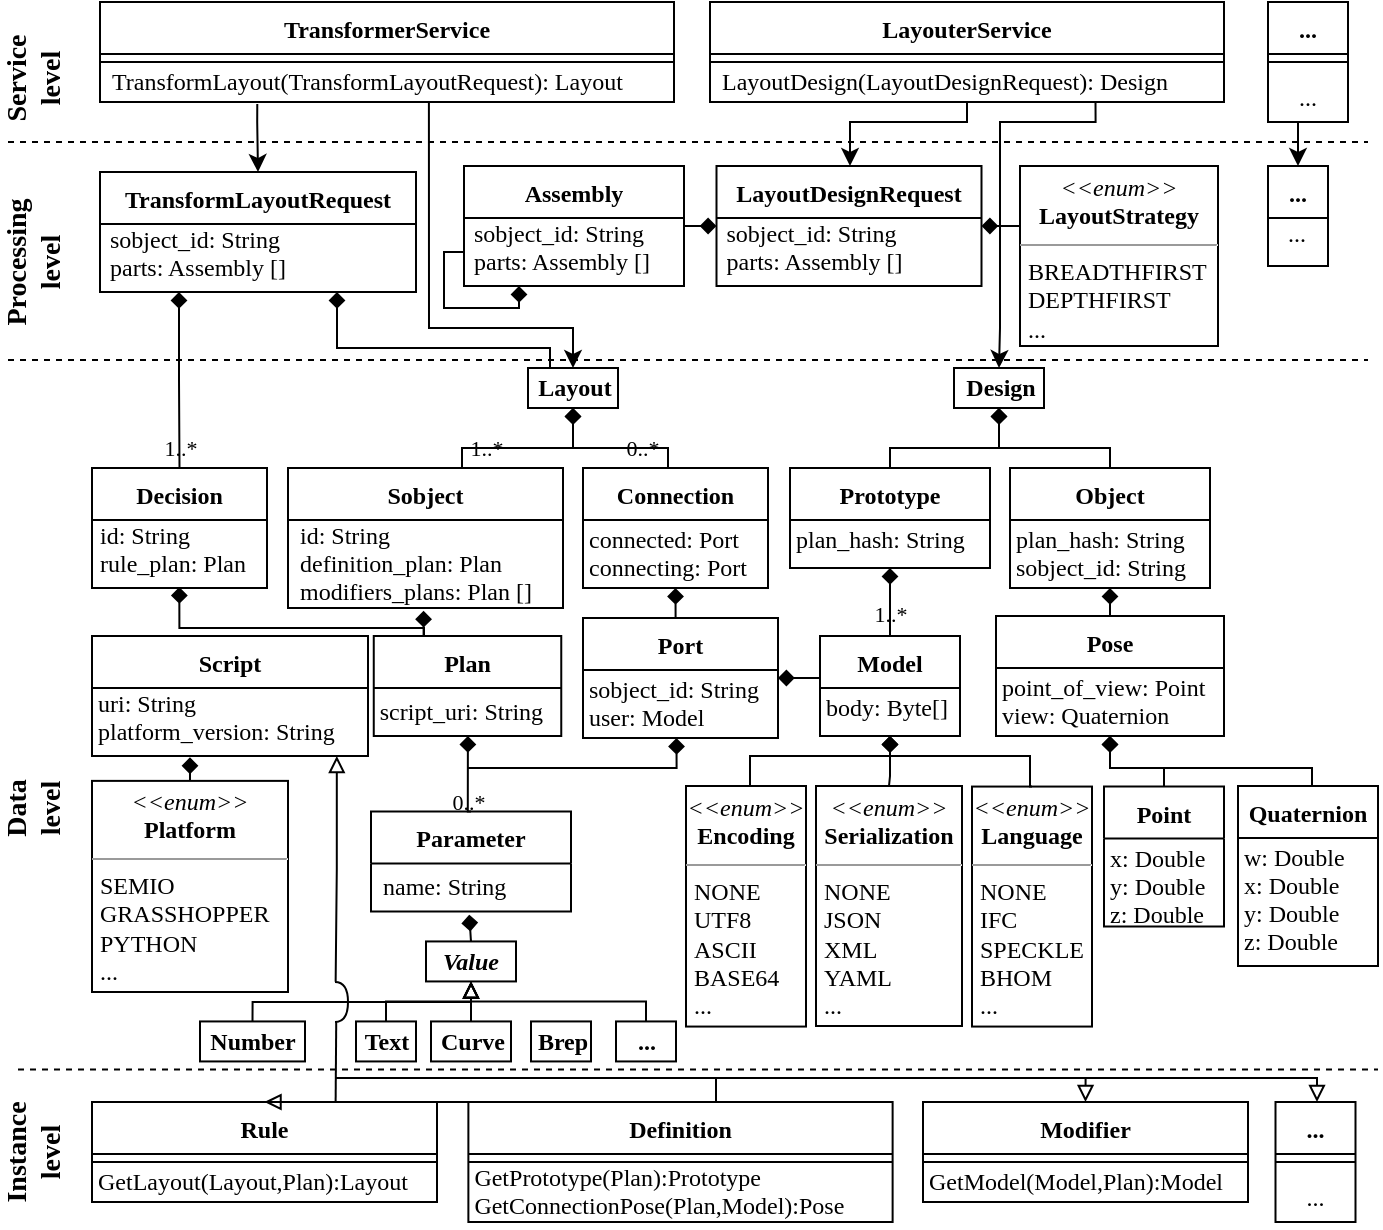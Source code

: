 <mxfile version="15.7.3" type="device"><diagram id="bpRwmGWlpcn__vaJsbh3" name="Page-1"><mxGraphModel dx="920" dy="2042" grid="1" gridSize="10" guides="1" tooltips="1" connect="1" arrows="1" fold="1" page="1" pageScale="1" pageWidth="850" pageHeight="1100" math="0" shadow="0"><root><mxCell id="0"/><mxCell id="1" parent="0"/><mxCell id="4jUgr5Qq2yorTok59dUO-14" style="edgeStyle=orthogonalEdgeStyle;rounded=0;orthogonalLoop=1;jettySize=auto;html=1;exitX=0.5;exitY=0;exitDx=0;exitDy=0;entryX=0.5;entryY=1;entryDx=0;entryDy=0;endArrow=diamond;endFill=1;labelBackgroundColor=none;fillColor=none;fontFamily=Times New Roman;" parent="1" source="4jUgr5Qq2yorTok59dUO-49" target="4jUgr5Qq2yorTok59dUO-48" edge="1"><mxGeometry relative="1" as="geometry"><mxPoint x="485" y="90" as="sourcePoint"/><Array as="points"><mxPoint x="537" y="40"/><mxPoint x="592" y="40"/></Array></mxGeometry></mxCell><mxCell id="4jUgr5Qq2yorTok59dUO-72" value="1..*" style="edgeLabel;html=1;align=center;verticalAlign=middle;resizable=0;points=[];labelBackgroundColor=none;fillColor=none;fontFamily=Times New Roman;" parent="4jUgr5Qq2yorTok59dUO-14" vertex="1" connectable="0"><mxGeometry x="-0.415" y="1" relative="1" as="geometry"><mxPoint x="9" y="1" as="offset"/></mxGeometry></mxCell><mxCell id="4jUgr5Qq2yorTok59dUO-56" style="edgeStyle=orthogonalEdgeStyle;rounded=0;orthogonalLoop=1;jettySize=auto;html=1;exitX=0.5;exitY=0;exitDx=0;exitDy=0;entryX=0.5;entryY=1;entryDx=0;entryDy=0;endArrow=diamond;endFill=1;labelBackgroundColor=none;fillColor=none;fontFamily=Times New Roman;" parent="1" source="4jUgr5Qq2yorTok59dUO-59" target="4jUgr5Qq2yorTok59dUO-48" edge="1"><mxGeometry relative="1" as="geometry"><mxPoint x="650.0" y="50" as="sourcePoint"/><Array as="points"><mxPoint x="640" y="40"/><mxPoint x="593" y="40"/></Array></mxGeometry></mxCell><mxCell id="4jUgr5Qq2yorTok59dUO-73" value="&lt;span style=&quot;color: rgba(0, 0, 0, 0); font-size: 0px;&quot;&gt;%3CmxGraphModel%3E%3Croot%3E%3CmxCell%20id%3D%220%22%2F%3E%3CmxCell%20id%3D%221%22%20parent%3D%220%22%2F%3E%3CmxCell%20id%3D%222%22%20value%3D%221..*%22%20style%3D%22edgeLabel%3Bhtml%3D1%3Balign%3Dcenter%3BverticalAlign%3Dmiddle%3Bresizable%3D0%3Bpoints%3D%5B%5D%3B%22%20vertex%3D%221%22%20connectable%3D%220%22%20parent%3D%221%22%3E%3CmxGeometry%20x%3D%22520.4%22%20y%3D%2239%22%20as%3D%22geometry%22%2F%3E%3C%2FmxCell%3E%3C%2Froot%3E%3C%2FmxGraphModel%30&lt;/span&gt;" style="edgeLabel;html=1;align=center;verticalAlign=middle;resizable=0;points=[];labelBackgroundColor=none;fillColor=none;fontFamily=Times New Roman;" parent="4jUgr5Qq2yorTok59dUO-56" vertex="1" connectable="0"><mxGeometry x="-0.313" y="-2" relative="1" as="geometry"><mxPoint as="offset"/></mxGeometry></mxCell><mxCell id="4jUgr5Qq2yorTok59dUO-74" value="0..*" style="edgeLabel;html=1;align=center;verticalAlign=middle;resizable=0;points=[];labelBackgroundColor=none;fillColor=none;fontFamily=Times New Roman;" parent="4jUgr5Qq2yorTok59dUO-56" vertex="1" connectable="0"><mxGeometry x="-0.272" relative="1" as="geometry"><mxPoint x="2" as="offset"/></mxGeometry></mxCell><mxCell id="4jUgr5Qq2yorTok59dUO-48" value="&lt;b&gt;Layout&lt;/b&gt;" style="html=1;labelBackgroundColor=none;fillColor=none;fontFamily=Times New Roman;" parent="1" vertex="1"><mxGeometry x="570" width="45" height="20" as="geometry"/></mxCell><mxCell id="4jUgr5Qq2yorTok59dUO-49" value="Sobject" style="swimlane;fontStyle=1;childLayout=stackLayout;horizontal=1;startSize=26;fillColor=none;horizontalStack=0;resizeParent=1;resizeParentMax=0;resizeLast=0;collapsible=1;marginBottom=0;spacingLeft=0;labelBackgroundColor=none;fontFamily=Times New Roman;" parent="1" vertex="1"><mxGeometry x="450" y="50" width="137.5" height="70" as="geometry"/></mxCell><mxCell id="4jUgr5Qq2yorTok59dUO-50" value="id: String&#10;definition_plan: Plan&#10;modifiers_plans: Plan []" style="text;strokeColor=none;fillColor=none;align=left;verticalAlign=top;spacingLeft=4;spacingRight=0;overflow=hidden;rotatable=0;points=[[0,0.5],[1,0.5]];portConstraint=eastwest;spacingTop=-6;labelBackgroundColor=none;fontFamily=Times New Roman;" parent="4jUgr5Qq2yorTok59dUO-49" vertex="1"><mxGeometry y="26" width="137.5" height="44" as="geometry"/></mxCell><mxCell id="4jUgr5Qq2yorTok59dUO-63" style="edgeStyle=orthogonalEdgeStyle;rounded=0;orthogonalLoop=1;jettySize=auto;html=1;exitX=0.5;exitY=0;exitDx=0;exitDy=0;entryX=0.5;entryY=1;entryDx=0;entryDy=0;entryPerimeter=0;endArrow=diamond;endFill=1;labelBackgroundColor=none;fillColor=none;fontFamily=Times New Roman;" parent="1" source="4jUgr5Qq2yorTok59dUO-57" target="4jUgr5Qq2yorTok59dUO-60" edge="1"><mxGeometry relative="1" as="geometry"/></mxCell><mxCell id="4jUgr5Qq2yorTok59dUO-221" style="edgeStyle=orthogonalEdgeStyle;rounded=0;orthogonalLoop=1;jettySize=auto;html=1;exitX=1;exitY=0.5;exitDx=0;exitDy=0;entryX=0;entryY=0.5;entryDx=0;entryDy=0;labelBackgroundColor=none;fontSize=14;startArrow=diamond;startFill=1;endArrow=none;endFill=0;fillColor=none;fontFamily=Times New Roman;" parent="1" source="4jUgr5Qq2yorTok59dUO-57" target="4jUgr5Qq2yorTok59dUO-126" edge="1"><mxGeometry relative="1" as="geometry"/></mxCell><mxCell id="4jUgr5Qq2yorTok59dUO-57" value="Port" style="swimlane;fontStyle=1;childLayout=stackLayout;horizontal=1;startSize=26;fillColor=none;horizontalStack=0;resizeParent=1;resizeParentMax=0;resizeLast=0;collapsible=1;marginBottom=0;swimlaneLine=1;labelBackgroundColor=none;fontFamily=Times New Roman;" parent="1" vertex="1"><mxGeometry x="597.5" y="125" width="97.5" height="60" as="geometry"/></mxCell><mxCell id="4jUgr5Qq2yorTok59dUO-58" value="sobject_id: String&#10;user: Model" style="text;strokeColor=none;fillColor=none;align=left;verticalAlign=top;spacingLeft=1;spacingRight=1;overflow=hidden;rotatable=0;points=[[0,0.5],[1,0.5]];portConstraint=eastwest;spacingTop=-4;labelBackgroundColor=none;fontFamily=Times New Roman;" parent="4jUgr5Qq2yorTok59dUO-57" vertex="1"><mxGeometry y="26" width="97.5" height="34" as="geometry"/></mxCell><mxCell id="4jUgr5Qq2yorTok59dUO-59" value="Connection" style="swimlane;fontStyle=1;childLayout=stackLayout;horizontal=1;startSize=26;fillColor=none;horizontalStack=0;resizeParent=1;resizeParentMax=0;resizeLast=0;collapsible=1;marginBottom=0;spacingLeft=0;labelBackgroundColor=none;fontFamily=Times New Roman;" parent="1" vertex="1"><mxGeometry x="597.5" y="50" width="92.5" height="60" as="geometry"/></mxCell><mxCell id="4jUgr5Qq2yorTok59dUO-60" value="connected: Port&#10;connecting: Port" style="text;strokeColor=none;fillColor=none;align=left;verticalAlign=top;spacingLeft=1;spacingRight=1;overflow=hidden;rotatable=0;points=[[0,0.5],[1,0.5]];portConstraint=eastwest;spacingTop=-4;labelBackgroundColor=none;fontFamily=Times New Roman;" parent="4jUgr5Qq2yorTok59dUO-59" vertex="1"><mxGeometry y="26" width="92.5" height="34" as="geometry"/></mxCell><mxCell id="4jUgr5Qq2yorTok59dUO-66" style="edgeStyle=orthogonalEdgeStyle;rounded=0;orthogonalLoop=1;jettySize=auto;html=1;exitX=0.5;exitY=0;exitDx=0;exitDy=0;entryX=0.493;entryY=1.031;entryDx=0;entryDy=0;entryPerimeter=0;endArrow=diamond;endFill=1;labelBackgroundColor=none;fillColor=none;fontFamily=Times New Roman;" parent="1" source="4jUgr5Qq2yorTok59dUO-64" target="4jUgr5Qq2yorTok59dUO-50" edge="1"><mxGeometry relative="1" as="geometry"/></mxCell><mxCell id="4jUgr5Qq2yorTok59dUO-64" value="Plan" style="swimlane;fontStyle=1;childLayout=stackLayout;horizontal=1;startSize=26;fillColor=none;horizontalStack=0;resizeParent=1;resizeParentMax=0;resizeLast=0;collapsible=1;marginBottom=0;labelBackgroundColor=none;fontFamily=Times New Roman;" parent="1" vertex="1"><mxGeometry x="492.88" y="134" width="93.75" height="50" as="geometry"/></mxCell><mxCell id="4jUgr5Qq2yorTok59dUO-65" value="script_uri: String&#10;" style="text;strokeColor=none;fillColor=none;align=left;verticalAlign=top;spacingLeft=1;spacingRight=2;overflow=hidden;rotatable=0;points=[[0,0.5],[1,0.5]];portConstraint=eastwest;spacingTop=-2;labelBackgroundColor=none;fontFamily=Times New Roman;" parent="4jUgr5Qq2yorTok59dUO-64" vertex="1"><mxGeometry y="26" width="93.75" height="24" as="geometry"/></mxCell><mxCell id="4jUgr5Qq2yorTok59dUO-77" style="edgeStyle=orthogonalEdgeStyle;rounded=0;orthogonalLoop=1;jettySize=auto;html=1;exitX=0.5;exitY=0;exitDx=0;exitDy=0;entryX=0.502;entryY=1;entryDx=0;entryDy=0;entryPerimeter=0;endArrow=diamond;endFill=1;labelBackgroundColor=none;fillColor=none;fontFamily=Times New Roman;" parent="1" source="4jUgr5Qq2yorTok59dUO-67" target="4jUgr5Qq2yorTok59dUO-65" edge="1"><mxGeometry relative="1" as="geometry"/></mxCell><mxCell id="4jUgr5Qq2yorTok59dUO-78" value="0..*" style="edgeLabel;html=1;align=center;verticalAlign=middle;resizable=0;points=[];labelBackgroundColor=none;fillColor=none;fontFamily=Times New Roman;" parent="4jUgr5Qq2yorTok59dUO-77" vertex="1" connectable="0"><mxGeometry x="-0.207" y="-1" relative="1" as="geometry"><mxPoint x="-1" y="9" as="offset"/></mxGeometry></mxCell><mxCell id="4jUgr5Qq2yorTok59dUO-95" style="edgeStyle=orthogonalEdgeStyle;rounded=0;orthogonalLoop=1;jettySize=auto;html=1;entryX=0.5;entryY=1;entryDx=0;entryDy=0;endArrow=diamond;endFill=1;labelBackgroundColor=none;fillColor=none;fontFamily=Times New Roman;" parent="1" edge="1"><mxGeometry relative="1" as="geometry"><mxPoint x="540" y="200" as="sourcePoint"/><mxPoint x="644.25" y="185" as="targetPoint"/><Array as="points"><mxPoint x="644" y="200"/></Array></mxGeometry></mxCell><mxCell id="4jUgr5Qq2yorTok59dUO-67" value="Parameter" style="swimlane;fontStyle=1;childLayout=stackLayout;horizontal=1;startSize=26;fillColor=none;horizontalStack=0;resizeParent=1;resizeParentMax=0;resizeLast=0;collapsible=1;marginBottom=0;labelBackgroundColor=none;fontFamily=Times New Roman;" parent="1" vertex="1"><mxGeometry x="491.5" y="221.72" width="100" height="50" as="geometry"/></mxCell><mxCell id="4jUgr5Qq2yorTok59dUO-68" value="name: String&#10;" style="text;strokeColor=none;fillColor=none;align=left;verticalAlign=top;spacingLeft=4;spacingRight=4;overflow=hidden;rotatable=0;points=[[0,0.5],[1,0.5]];portConstraint=eastwest;spacingTop=-2;labelBackgroundColor=none;fontFamily=Times New Roman;" parent="4jUgr5Qq2yorTok59dUO-67" vertex="1"><mxGeometry y="26" width="100" height="24" as="geometry"/></mxCell><mxCell id="4jUgr5Qq2yorTok59dUO-75" style="edgeStyle=orthogonalEdgeStyle;rounded=0;orthogonalLoop=1;jettySize=auto;html=1;exitX=0.5;exitY=0;exitDx=0;exitDy=0;entryX=0.491;entryY=1.067;entryDx=0;entryDy=0;entryPerimeter=0;endArrow=diamond;endFill=1;labelBackgroundColor=none;fillColor=none;fontFamily=Times New Roman;" parent="1" source="4jUgr5Qq2yorTok59dUO-71" target="4jUgr5Qq2yorTok59dUO-68" edge="1"><mxGeometry relative="1" as="geometry"/></mxCell><mxCell id="4jUgr5Qq2yorTok59dUO-71" value="&lt;b&gt;&lt;i&gt;Value&lt;/i&gt;&lt;/b&gt;" style="html=1;spacingLeft=-1;labelBackgroundColor=none;fillColor=none;fontFamily=Times New Roman;" parent="1" vertex="1"><mxGeometry x="519" y="286.72" width="45" height="20" as="geometry"/></mxCell><mxCell id="4jUgr5Qq2yorTok59dUO-88" style="edgeStyle=orthogonalEdgeStyle;rounded=0;orthogonalLoop=1;jettySize=auto;html=1;exitX=0.5;exitY=0;exitDx=0;exitDy=0;entryX=0.5;entryY=1;entryDx=0;entryDy=0;endArrow=block;endFill=0;labelBackgroundColor=none;fillColor=none;fontFamily=Times New Roman;" parent="1" source="4jUgr5Qq2yorTok59dUO-80" target="4jUgr5Qq2yorTok59dUO-71" edge="1"><mxGeometry relative="1" as="geometry"><Array as="points"><mxPoint x="499" y="316.72"/><mxPoint x="542" y="316.72"/></Array></mxGeometry></mxCell><mxCell id="4jUgr5Qq2yorTok59dUO-80" value="&lt;b&gt;Text&lt;/b&gt;" style="html=1;labelBackgroundColor=none;fillColor=none;fontFamily=Times New Roman;" parent="1" vertex="1"><mxGeometry x="484" y="326.72" width="30" height="20" as="geometry"/></mxCell><mxCell id="4jUgr5Qq2yorTok59dUO-86" style="edgeStyle=orthogonalEdgeStyle;rounded=0;orthogonalLoop=1;jettySize=auto;html=1;exitX=0.5;exitY=0;exitDx=0;exitDy=0;entryX=0.5;entryY=1;entryDx=0;entryDy=0;endArrow=block;endFill=0;labelBackgroundColor=none;fillColor=none;fontFamily=Times New Roman;" parent="1" source="4jUgr5Qq2yorTok59dUO-83" target="4jUgr5Qq2yorTok59dUO-71" edge="1"><mxGeometry relative="1" as="geometry"><mxPoint x="525.5" y="306.72" as="targetPoint"/><Array as="points"><mxPoint x="432" y="317"/><mxPoint x="542" y="317"/></Array></mxGeometry></mxCell><mxCell id="4jUgr5Qq2yorTok59dUO-83" value="&lt;b&gt;Number&lt;/b&gt;" style="html=1;labelBackgroundColor=none;fillColor=none;fontFamily=Times New Roman;" parent="1" vertex="1"><mxGeometry x="406" y="326.72" width="52.5" height="20" as="geometry"/></mxCell><mxCell id="4jUgr5Qq2yorTok59dUO-89" style="edgeStyle=orthogonalEdgeStyle;rounded=0;orthogonalLoop=1;jettySize=auto;html=1;exitX=0.5;exitY=0;exitDx=0;exitDy=0;entryX=0.5;entryY=1;entryDx=0;entryDy=0;endArrow=block;endFill=0;labelBackgroundColor=none;fillColor=none;fontFamily=Times New Roman;" parent="1" source="4jUgr5Qq2yorTok59dUO-84" target="4jUgr5Qq2yorTok59dUO-71" edge="1"><mxGeometry relative="1" as="geometry"><Array as="points"><mxPoint x="542" y="316.72"/><mxPoint x="542" y="316.72"/></Array></mxGeometry></mxCell><mxCell id="4jUgr5Qq2yorTok59dUO-84" value="&lt;b&gt;Curve&lt;/b&gt;" style="html=1;labelBackgroundColor=none;fillColor=none;fontFamily=Times New Roman;" parent="1" vertex="1"><mxGeometry x="521.5" y="326.72" width="40" height="20" as="geometry"/></mxCell><mxCell id="4jUgr5Qq2yorTok59dUO-91" style="edgeStyle=orthogonalEdgeStyle;rounded=0;orthogonalLoop=1;jettySize=auto;html=1;exitX=0.5;exitY=0;exitDx=0;exitDy=0;entryX=0.5;entryY=1;entryDx=0;entryDy=0;endArrow=block;endFill=0;labelBackgroundColor=none;fillColor=none;fontFamily=Times New Roman;" parent="1" source="4jUgr5Qq2yorTok59dUO-92" target="4jUgr5Qq2yorTok59dUO-71" edge="1"><mxGeometry relative="1" as="geometry"><Array as="points"><mxPoint x="629" y="316.72"/><mxPoint x="542" y="316.72"/></Array></mxGeometry></mxCell><mxCell id="4jUgr5Qq2yorTok59dUO-90" value="&lt;b&gt;Brep&lt;/b&gt;" style="html=1;labelBackgroundColor=none;fillColor=none;fontFamily=Times New Roman;" parent="1" vertex="1"><mxGeometry x="571.5" y="326.72" width="30" height="20" as="geometry"/></mxCell><mxCell id="4jUgr5Qq2yorTok59dUO-92" value="&lt;b&gt;...&lt;/b&gt;" style="html=1;labelBackgroundColor=none;fillColor=none;fontFamily=Times New Roman;" parent="1" vertex="1"><mxGeometry x="614" y="326.72" width="30" height="20" as="geometry"/></mxCell><mxCell id="4jUgr5Qq2yorTok59dUO-141" style="edgeStyle=orthogonalEdgeStyle;rounded=0;orthogonalLoop=1;jettySize=auto;html=1;exitX=0.5;exitY=1;exitDx=0;exitDy=0;entryX=0.5;entryY=0;entryDx=0;entryDy=0;startArrow=diamond;startFill=1;endArrow=none;endFill=0;labelBackgroundColor=none;fillColor=none;fontFamily=Times New Roman;" parent="1" source="4jUgr5Qq2yorTok59dUO-93" target="4jUgr5Qq2yorTok59dUO-136" edge="1"><mxGeometry relative="1" as="geometry"><Array as="points"><mxPoint x="806" y="40"/><mxPoint x="751" y="40"/></Array></mxGeometry></mxCell><mxCell id="4jUgr5Qq2yorTok59dUO-142" style="edgeStyle=orthogonalEdgeStyle;rounded=0;orthogonalLoop=1;jettySize=auto;html=1;exitX=0.5;exitY=1;exitDx=0;exitDy=0;entryX=0.5;entryY=0;entryDx=0;entryDy=0;startArrow=diamond;startFill=1;endArrow=none;endFill=0;labelBackgroundColor=none;fillColor=none;fontFamily=Times New Roman;" parent="1" source="4jUgr5Qq2yorTok59dUO-93" target="4jUgr5Qq2yorTok59dUO-139" edge="1"><mxGeometry relative="1" as="geometry"><Array as="points"><mxPoint x="806" y="40"/><mxPoint x="861" y="40"/></Array></mxGeometry></mxCell><mxCell id="4jUgr5Qq2yorTok59dUO-93" value="&lt;b&gt;Design&lt;/b&gt;" style="html=1;labelBackgroundColor=none;fillColor=none;fontFamily=Times New Roman;" parent="1" vertex="1"><mxGeometry x="783" width="45" height="20" as="geometry"/></mxCell><mxCell id="4jUgr5Qq2yorTok59dUO-114" value="&lt;p style=&quot;margin: 0px ; margin-top: 4px ; text-align: center&quot;&gt;&lt;i&gt;&amp;lt;&amp;lt;enum&amp;gt;&amp;gt;&lt;/i&gt;&lt;br&gt;&lt;b&gt;Serialization&lt;/b&gt;&lt;/p&gt;&lt;hr size=&quot;1&quot;&gt;&lt;p style=&quot;margin: 0px ; margin-left: 4px&quot;&gt;NONE&lt;/p&gt;&lt;p style=&quot;margin: 0px ; margin-left: 4px&quot;&gt;JSON&lt;/p&gt;&lt;p style=&quot;margin: 0px ; margin-left: 4px&quot;&gt;XML&lt;/p&gt;&lt;p style=&quot;margin: 0px ; margin-left: 4px&quot;&gt;YAML&lt;/p&gt;&lt;p style=&quot;margin: 0px ; margin-left: 4px&quot;&gt;...&lt;/p&gt;" style="verticalAlign=top;align=left;overflow=fill;fontSize=12;fontFamily=Times New Roman;html=1;labelBackgroundColor=none;fillColor=none;" parent="1" vertex="1"><mxGeometry x="714" y="209" width="73" height="120" as="geometry"/></mxCell><mxCell id="4jUgr5Qq2yorTok59dUO-120" value="&lt;p style=&quot;margin: 0px ; margin-top: 4px ; text-align: center&quot;&gt;&lt;i&gt;&amp;lt;&amp;lt;enum&amp;gt;&amp;gt;&lt;/i&gt;&lt;br&gt;&lt;b&gt;Encoding&lt;/b&gt;&lt;/p&gt;&lt;hr size=&quot;1&quot;&gt;&lt;p style=&quot;margin: 0px ; margin-left: 4px&quot;&gt;NONE&lt;/p&gt;&lt;p style=&quot;margin: 0px ; margin-left: 4px&quot;&gt;UTF8&lt;/p&gt;&lt;p style=&quot;margin: 0px ; margin-left: 4px&quot;&gt;ASCII&lt;/p&gt;&lt;p style=&quot;margin: 0px ; margin-left: 4px&quot;&gt;BASE64&lt;/p&gt;&lt;p style=&quot;margin: 0px ; margin-left: 4px&quot;&gt;...&lt;/p&gt;" style="verticalAlign=top;align=left;overflow=fill;fontSize=12;fontFamily=Times New Roman;html=1;labelBackgroundColor=none;fillColor=none;" parent="1" vertex="1"><mxGeometry x="649" y="209" width="60" height="120.28" as="geometry"/></mxCell><mxCell id="4jUgr5Qq2yorTok59dUO-121" value="&lt;p style=&quot;margin: 0px ; margin-top: 4px ; text-align: center&quot;&gt;&lt;i&gt;&amp;lt;&amp;lt;enum&amp;gt;&amp;gt;&lt;/i&gt;&lt;br&gt;&lt;b&gt;Language&lt;/b&gt;&lt;/p&gt;&lt;hr size=&quot;1&quot;&gt;&lt;p style=&quot;margin: 0px ; margin-left: 4px&quot;&gt;&lt;span&gt;NONE&lt;/span&gt;&lt;/p&gt;&lt;p style=&quot;margin: 0px ; margin-left: 4px&quot;&gt;&lt;span&gt;IFC&lt;/span&gt;&lt;/p&gt;&lt;p style=&quot;margin: 0px ; margin-left: 4px&quot;&gt;SPECKLE&lt;/p&gt;&lt;p style=&quot;margin: 0px ; margin-left: 4px&quot;&gt;BHOM&lt;/p&gt;&lt;p style=&quot;margin: 0px ; margin-left: 4px&quot;&gt;...&lt;/p&gt;" style="verticalAlign=top;align=left;overflow=fill;fontSize=12;fontFamily=Times New Roman;html=1;labelBackgroundColor=none;fillColor=none;" parent="1" vertex="1"><mxGeometry x="792" y="209.28" width="60" height="120" as="geometry"/></mxCell><mxCell id="4jUgr5Qq2yorTok59dUO-130" style="edgeStyle=orthogonalEdgeStyle;rounded=0;orthogonalLoop=1;jettySize=auto;html=1;entryX=0.5;entryY=0;entryDx=0;entryDy=0;endArrow=none;endFill=0;startArrow=diamond;startFill=1;labelBackgroundColor=none;fillColor=none;fontFamily=Times New Roman;" parent="1" source="4jUgr5Qq2yorTok59dUO-126" target="4jUgr5Qq2yorTok59dUO-114" edge="1"><mxGeometry relative="1" as="geometry"/></mxCell><mxCell id="4jUgr5Qq2yorTok59dUO-134" style="edgeStyle=orthogonalEdgeStyle;rounded=0;orthogonalLoop=1;jettySize=auto;html=1;exitX=0.5;exitY=1;exitDx=0;exitDy=0;entryX=0.5;entryY=0;entryDx=0;entryDy=0;startArrow=diamond;startFill=1;endArrow=none;endFill=0;labelBackgroundColor=none;fillColor=none;fontFamily=Times New Roman;" parent="1" source="4jUgr5Qq2yorTok59dUO-126" target="4jUgr5Qq2yorTok59dUO-121" edge="1"><mxGeometry relative="1" as="geometry"><Array as="points"><mxPoint x="751" y="194"/><mxPoint x="821" y="194"/></Array></mxGeometry></mxCell><mxCell id="4jUgr5Qq2yorTok59dUO-135" style="edgeStyle=orthogonalEdgeStyle;rounded=0;orthogonalLoop=1;jettySize=auto;html=1;exitX=0.5;exitY=1;exitDx=0;exitDy=0;entryX=0.5;entryY=0;entryDx=0;entryDy=0;startArrow=diamond;startFill=1;endArrow=none;endFill=0;labelBackgroundColor=none;fillColor=none;fontFamily=Times New Roman;" parent="1" source="4jUgr5Qq2yorTok59dUO-126" target="4jUgr5Qq2yorTok59dUO-120" edge="1"><mxGeometry relative="1" as="geometry"><Array as="points"><mxPoint x="751" y="194"/><mxPoint x="681" y="194"/></Array></mxGeometry></mxCell><mxCell id="4jUgr5Qq2yorTok59dUO-126" value="Model" style="swimlane;fontStyle=1;childLayout=stackLayout;horizontal=1;startSize=26;fillColor=none;horizontalStack=0;resizeParent=1;resizeParentMax=0;resizeLast=0;collapsible=1;marginBottom=0;swimlaneLine=1;labelBackgroundColor=none;fontFamily=Times New Roman;" parent="1" vertex="1"><mxGeometry x="716" y="134" width="70" height="50" as="geometry"/></mxCell><mxCell id="4jUgr5Qq2yorTok59dUO-127" value="body: Byte[]" style="text;strokeColor=none;fillColor=none;align=left;verticalAlign=top;spacingLeft=1;spacingRight=1;overflow=hidden;rotatable=0;points=[[0,0.5],[1,0.5]];portConstraint=eastwest;spacingTop=-4;labelBackgroundColor=none;fontFamily=Times New Roman;" parent="4jUgr5Qq2yorTok59dUO-126" vertex="1"><mxGeometry y="26" width="70" height="24" as="geometry"/></mxCell><mxCell id="4jUgr5Qq2yorTok59dUO-143" style="edgeStyle=orthogonalEdgeStyle;rounded=0;orthogonalLoop=1;jettySize=auto;html=1;exitX=0.5;exitY=1;exitDx=0;exitDy=0;entryX=0.5;entryY=0;entryDx=0;entryDy=0;startArrow=diamond;startFill=1;endArrow=none;endFill=0;labelBackgroundColor=none;fillColor=none;fontFamily=Times New Roman;" parent="1" source="4jUgr5Qq2yorTok59dUO-136" target="4jUgr5Qq2yorTok59dUO-126" edge="1"><mxGeometry relative="1" as="geometry"><Array as="points"><mxPoint x="751" y="120"/><mxPoint x="751" y="120"/></Array></mxGeometry></mxCell><mxCell id="4jUgr5Qq2yorTok59dUO-144" value="1..*" style="edgeLabel;html=1;align=center;verticalAlign=middle;resizable=0;points=[];labelBackgroundColor=none;fillColor=none;fontFamily=Times New Roman;" parent="4jUgr5Qq2yorTok59dUO-143" vertex="1" connectable="0"><mxGeometry x="0.322" relative="1" as="geometry"><mxPoint as="offset"/></mxGeometry></mxCell><mxCell id="4jUgr5Qq2yorTok59dUO-136" value="Prototype" style="swimlane;fontStyle=1;childLayout=stackLayout;horizontal=1;startSize=26;fillColor=none;horizontalStack=0;resizeParent=1;resizeParentMax=0;resizeLast=0;collapsible=1;marginBottom=0;spacingLeft=0;labelBackgroundColor=none;fontFamily=Times New Roman;" parent="1" vertex="1"><mxGeometry x="701" y="50" width="100" height="50" as="geometry"/></mxCell><mxCell id="4jUgr5Qq2yorTok59dUO-137" value="plan_hash: String&#10;" style="text;strokeColor=none;fillColor=none;align=left;verticalAlign=top;spacingLeft=1;spacingRight=1;overflow=hidden;rotatable=0;points=[[0,0.5],[1,0.5]];portConstraint=eastwest;spacingTop=-4;labelBackgroundColor=none;fontFamily=Times New Roman;" parent="4jUgr5Qq2yorTok59dUO-136" vertex="1"><mxGeometry y="26" width="100" height="24" as="geometry"/></mxCell><mxCell id="4jUgr5Qq2yorTok59dUO-160" style="edgeStyle=orthogonalEdgeStyle;rounded=0;orthogonalLoop=1;jettySize=auto;html=1;exitX=0.5;exitY=1;exitDx=0;exitDy=0;entryX=0.5;entryY=0;entryDx=0;entryDy=0;startArrow=diamond;startFill=1;endArrow=none;endFill=0;labelBackgroundColor=none;fillColor=none;fontFamily=Times New Roman;" parent="1" source="4jUgr5Qq2yorTok59dUO-139" target="4jUgr5Qq2yorTok59dUO-158" edge="1"><mxGeometry relative="1" as="geometry"/></mxCell><mxCell id="4jUgr5Qq2yorTok59dUO-139" value="Object" style="swimlane;fontStyle=1;childLayout=stackLayout;horizontal=1;startSize=26;fillColor=none;horizontalStack=0;resizeParent=1;resizeParentMax=0;resizeLast=0;collapsible=1;marginBottom=0;spacingLeft=0;labelBackgroundColor=none;fontFamily=Times New Roman;" parent="1" vertex="1"><mxGeometry x="811" y="50" width="100" height="60" as="geometry"/></mxCell><mxCell id="4jUgr5Qq2yorTok59dUO-140" value="plan_hash: String&#10;sobject_id: String&#10;" style="text;strokeColor=none;fillColor=none;align=left;verticalAlign=top;spacingLeft=1;spacingRight=1;overflow=hidden;rotatable=0;points=[[0,0.5],[1,0.5]];portConstraint=eastwest;spacingTop=-4;labelBackgroundColor=none;fontFamily=Times New Roman;" parent="4jUgr5Qq2yorTok59dUO-139" vertex="1"><mxGeometry y="26" width="100" height="34" as="geometry"/></mxCell><mxCell id="4jUgr5Qq2yorTok59dUO-152" value="Point" style="swimlane;fontStyle=1;childLayout=stackLayout;horizontal=1;startSize=26;fillColor=none;horizontalStack=0;resizeParent=1;resizeParentMax=0;resizeLast=0;collapsible=1;marginBottom=0;spacingLeft=0;labelBackgroundColor=none;fontFamily=Times New Roman;" parent="1" vertex="1"><mxGeometry x="858" y="209.28" width="60" height="70" as="geometry"/></mxCell><mxCell id="4jUgr5Qq2yorTok59dUO-153" value="x: Double&#10;y: Double&#10;z: Double" style="text;strokeColor=none;fillColor=none;align=left;verticalAlign=top;spacingLeft=1;spacingRight=1;overflow=hidden;rotatable=0;points=[[0,0.5],[1,0.5]];portConstraint=eastwest;spacingTop=-4;labelBackgroundColor=none;fontFamily=Times New Roman;" parent="4jUgr5Qq2yorTok59dUO-152" vertex="1"><mxGeometry y="26" width="60" height="44" as="geometry"/></mxCell><mxCell id="4jUgr5Qq2yorTok59dUO-154" value="Quaternion" style="swimlane;fontStyle=1;childLayout=stackLayout;horizontal=1;startSize=26;fillColor=none;horizontalStack=0;resizeParent=1;resizeParentMax=0;resizeLast=0;collapsible=1;marginBottom=0;spacingLeft=0;labelBackgroundColor=none;fontFamily=Times New Roman;" parent="1" vertex="1"><mxGeometry x="925" y="209" width="70" height="90" as="geometry"/></mxCell><mxCell id="4jUgr5Qq2yorTok59dUO-155" value="w: Double&#10;x: Double&#10;y: Double&#10;z: Double" style="text;strokeColor=none;fillColor=none;align=left;verticalAlign=top;spacingLeft=1;spacingRight=1;overflow=hidden;rotatable=0;points=[[0,0.5],[1,0.5]];portConstraint=eastwest;spacingTop=-4;labelBackgroundColor=none;fontFamily=Times New Roman;" parent="4jUgr5Qq2yorTok59dUO-154" vertex="1"><mxGeometry y="26" width="70" height="64" as="geometry"/></mxCell><mxCell id="4jUgr5Qq2yorTok59dUO-161" style="edgeStyle=orthogonalEdgeStyle;rounded=0;orthogonalLoop=1;jettySize=auto;html=1;exitX=0.5;exitY=1;exitDx=0;exitDy=0;entryX=0.5;entryY=0;entryDx=0;entryDy=0;startArrow=diamond;startFill=1;endArrow=none;endFill=0;labelBackgroundColor=none;fillColor=none;fontFamily=Times New Roman;" parent="1" source="4jUgr5Qq2yorTok59dUO-158" target="4jUgr5Qq2yorTok59dUO-152" edge="1"><mxGeometry relative="1" as="geometry"><Array as="points"><mxPoint x="861" y="200"/><mxPoint x="888" y="200"/></Array></mxGeometry></mxCell><mxCell id="4jUgr5Qq2yorTok59dUO-162" style="edgeStyle=orthogonalEdgeStyle;rounded=0;orthogonalLoop=1;jettySize=auto;html=1;exitX=0.5;exitY=1;exitDx=0;exitDy=0;entryX=0.5;entryY=0;entryDx=0;entryDy=0;startArrow=diamond;startFill=1;endArrow=none;endFill=0;labelBackgroundColor=none;fillColor=none;fontFamily=Times New Roman;" parent="1" source="4jUgr5Qq2yorTok59dUO-158" target="4jUgr5Qq2yorTok59dUO-154" edge="1"><mxGeometry relative="1" as="geometry"><Array as="points"><mxPoint x="861" y="200"/><mxPoint x="962" y="200"/></Array></mxGeometry></mxCell><mxCell id="4jUgr5Qq2yorTok59dUO-158" value="Pose" style="swimlane;fontStyle=1;childLayout=stackLayout;horizontal=1;startSize=26;fillColor=none;horizontalStack=0;resizeParent=1;resizeParentMax=0;resizeLast=0;collapsible=1;marginBottom=0;spacingLeft=0;labelBackgroundColor=none;fontFamily=Times New Roman;" parent="1" vertex="1"><mxGeometry x="804" y="124" width="114" height="60" as="geometry"/></mxCell><mxCell id="4jUgr5Qq2yorTok59dUO-159" value="point_of_view: Point&#10;view: Quaternion" style="text;strokeColor=none;fillColor=none;align=left;verticalAlign=top;spacingLeft=1;spacingRight=1;overflow=hidden;rotatable=0;points=[[0,0.5],[1,0.5]];portConstraint=eastwest;spacingTop=-4;labelBackgroundColor=none;fontFamily=Times New Roman;" parent="4jUgr5Qq2yorTok59dUO-158" vertex="1"><mxGeometry y="26" width="114" height="34" as="geometry"/></mxCell><mxCell id="4jUgr5Qq2yorTok59dUO-163" value="Assembly" style="swimlane;fontStyle=1;childLayout=stackLayout;horizontal=1;startSize=26;fillColor=none;horizontalStack=0;resizeParent=1;resizeParentMax=0;resizeLast=0;collapsible=1;marginBottom=0;labelBackgroundColor=none;fontFamily=Times New Roman;" parent="1" vertex="1"><mxGeometry x="538" y="-101" width="110" height="60" as="geometry"/></mxCell><mxCell id="4jUgr5Qq2yorTok59dUO-164" value="sobject_id: String&#10;parts: Assembly []" style="text;strokeColor=none;fillColor=none;align=left;verticalAlign=top;spacingLeft=3;spacingRight=4;overflow=hidden;rotatable=0;points=[[0,0.5],[1,0.5]];portConstraint=eastwest;spacingTop=-6;labelBackgroundColor=none;fontFamily=Times New Roman;" parent="4jUgr5Qq2yorTok59dUO-163" vertex="1"><mxGeometry y="26" width="110" height="34" as="geometry"/></mxCell><mxCell id="4jUgr5Qq2yorTok59dUO-207" style="edgeStyle=orthogonalEdgeStyle;rounded=0;orthogonalLoop=1;jettySize=auto;html=1;exitX=0.25;exitY=1;exitDx=0;exitDy=0;entryX=0;entryY=0.5;entryDx=0;entryDy=0;fontSize=14;startArrow=diamond;startFill=1;endArrow=none;endFill=0;labelBackgroundColor=none;fillColor=none;fontFamily=Times New Roman;" parent="4jUgr5Qq2yorTok59dUO-163" source="4jUgr5Qq2yorTok59dUO-163" target="4jUgr5Qq2yorTok59dUO-164" edge="1"><mxGeometry relative="1" as="geometry"><Array as="points"><mxPoint x="28" y="71"/><mxPoint x="-10" y="71"/><mxPoint x="-10" y="43"/></Array></mxGeometry></mxCell><mxCell id="4jUgr5Qq2yorTok59dUO-208" style="edgeStyle=orthogonalEdgeStyle;rounded=0;orthogonalLoop=1;jettySize=auto;html=1;exitX=0;exitY=0.5;exitDx=0;exitDy=0;entryX=0.995;entryY=0.108;entryDx=0;entryDy=0;entryPerimeter=0;fontSize=14;startArrow=diamond;startFill=1;endArrow=none;endFill=0;labelBackgroundColor=none;fillColor=none;fontFamily=Times New Roman;" parent="1" source="4jUgr5Qq2yorTok59dUO-165" target="4jUgr5Qq2yorTok59dUO-164" edge="1"><mxGeometry relative="1" as="geometry"/></mxCell><mxCell id="4jUgr5Qq2yorTok59dUO-209" style="edgeStyle=orthogonalEdgeStyle;rounded=0;orthogonalLoop=1;jettySize=auto;html=1;exitX=1;exitY=0.5;exitDx=0;exitDy=0;entryX=0;entryY=0.5;entryDx=0;entryDy=0;fontSize=14;startArrow=diamond;startFill=1;endArrow=none;endFill=0;labelBackgroundColor=none;fillColor=none;fontFamily=Times New Roman;" parent="1" source="4jUgr5Qq2yorTok59dUO-165" target="4jUgr5Qq2yorTok59dUO-167" edge="1"><mxGeometry relative="1" as="geometry"/></mxCell><mxCell id="4jUgr5Qq2yorTok59dUO-165" value="LayoutDesignRequest" style="swimlane;fontStyle=1;childLayout=stackLayout;horizontal=1;startSize=26;fillColor=none;horizontalStack=0;resizeParent=1;resizeParentMax=0;resizeLast=0;collapsible=1;marginBottom=0;labelBackgroundColor=none;fontFamily=Times New Roman;" parent="1" vertex="1"><mxGeometry x="664.25" y="-101" width="132.5" height="60" as="geometry"/></mxCell><mxCell id="4jUgr5Qq2yorTok59dUO-166" value="sobject_id: String&#10;parts: Assembly []" style="text;strokeColor=none;fillColor=none;align=left;verticalAlign=top;spacingLeft=3;spacingRight=4;overflow=hidden;rotatable=0;points=[[0,0.5],[1,0.5]];portConstraint=eastwest;spacingTop=-6;labelBackgroundColor=none;fontFamily=Times New Roman;" parent="4jUgr5Qq2yorTok59dUO-165" vertex="1"><mxGeometry y="26" width="132.5" height="34" as="geometry"/></mxCell><mxCell id="4jUgr5Qq2yorTok59dUO-167" value="&lt;p style=&quot;margin: 0px ; margin-top: 4px ; text-align: center&quot;&gt;&lt;i&gt;&amp;lt;&amp;lt;enum&amp;gt;&amp;gt;&lt;/i&gt;&lt;br&gt;&lt;b&gt;LayoutStrategy&lt;/b&gt;&lt;/p&gt;&lt;hr size=&quot;1&quot;&gt;&lt;p style=&quot;margin: 0px ; margin-left: 4px&quot;&gt;BREADTHFIRST&lt;/p&gt;&lt;p style=&quot;margin: 0px ; margin-left: 4px&quot;&gt;DEPTHFIRST&lt;/p&gt;&lt;p style=&quot;margin: 0px ; margin-left: 4px&quot;&gt;...&lt;/p&gt;" style="verticalAlign=top;align=left;overflow=fill;fontSize=12;fontFamily=Times New Roman;html=1;labelBackgroundColor=none;fillColor=none;" parent="1" vertex="1"><mxGeometry x="816" y="-101" width="99" height="90" as="geometry"/></mxCell><mxCell id="4jUgr5Qq2yorTok59dUO-206" style="edgeStyle=orthogonalEdgeStyle;rounded=0;orthogonalLoop=1;jettySize=auto;html=1;exitX=0.274;exitY=1.065;exitDx=0;exitDy=0;entryX=0.5;entryY=0;entryDx=0;entryDy=0;fontSize=14;startArrow=none;startFill=0;endArrow=classic;endFill=1;labelBackgroundColor=none;fillColor=none;exitPerimeter=0;fontFamily=Times New Roman;" parent="1" source="4jUgr5Qq2yorTok59dUO-177" target="4jUgr5Qq2yorTok59dUO-187" edge="1"><mxGeometry relative="1" as="geometry"><Array as="points"><mxPoint x="435" y="-123"/></Array></mxGeometry></mxCell><mxCell id="4jUgr5Qq2yorTok59dUO-210" style="edgeStyle=orthogonalEdgeStyle;rounded=0;orthogonalLoop=1;jettySize=auto;html=1;exitX=0.573;exitY=1.002;exitDx=0;exitDy=0;entryX=0.5;entryY=0;entryDx=0;entryDy=0;fontSize=14;startArrow=none;startFill=0;endArrow=classic;endFill=1;exitPerimeter=0;labelBackgroundColor=none;fillColor=none;fontFamily=Times New Roman;" parent="1" source="4jUgr5Qq2yorTok59dUO-177" target="4jUgr5Qq2yorTok59dUO-48" edge="1"><mxGeometry relative="1" as="geometry"><Array as="points"><mxPoint x="521" y="-20"/><mxPoint x="593" y="-20"/></Array></mxGeometry></mxCell><mxCell id="4jUgr5Qq2yorTok59dUO-174" value="TransformerService" style="swimlane;fontStyle=1;align=center;verticalAlign=top;childLayout=stackLayout;horizontal=1;startSize=26;horizontalStack=0;resizeParent=1;resizeParentMax=0;resizeLast=0;collapsible=1;marginBottom=0;strokeColor=default;labelBackgroundColor=none;fillColor=none;fontFamily=Times New Roman;" parent="1" vertex="1"><mxGeometry x="356" y="-183" width="287" height="50" as="geometry"/></mxCell><mxCell id="4jUgr5Qq2yorTok59dUO-176" value="" style="line;strokeWidth=1;fillColor=none;align=left;verticalAlign=middle;spacingTop=-1;spacingLeft=3;spacingRight=3;rotatable=0;labelPosition=right;points=[];portConstraint=eastwest;labelBackgroundColor=none;fontFamily=Times New Roman;" parent="4jUgr5Qq2yorTok59dUO-174" vertex="1"><mxGeometry y="26" width="287" height="8" as="geometry"/></mxCell><mxCell id="4jUgr5Qq2yorTok59dUO-177" value="TransformLayout(TransformLayoutRequest): Layout" style="text;strokeColor=none;fillColor=none;align=left;verticalAlign=top;spacingLeft=4;spacingRight=4;overflow=hidden;rotatable=0;points=[[0,0.5],[1,0.5]];portConstraint=eastwest;labelBackgroundColor=none;spacingTop=-8;fontFamily=Times New Roman;" parent="4jUgr5Qq2yorTok59dUO-174" vertex="1"><mxGeometry y="34" width="287" height="16" as="geometry"/></mxCell><mxCell id="4jUgr5Qq2yorTok59dUO-179" value="" style="endArrow=none;dashed=1;html=1;rounded=0;labelBackgroundColor=none;fillColor=none;fontFamily=Times New Roman;" parent="1" edge="1"><mxGeometry width="50" height="50" relative="1" as="geometry"><mxPoint x="310" y="-4" as="sourcePoint"/><mxPoint x="990" y="-4" as="targetPoint"/></mxGeometry></mxCell><mxCell id="4jUgr5Qq2yorTok59dUO-180" value="" style="endArrow=none;dashed=1;html=1;rounded=0;labelBackgroundColor=none;fillColor=none;fontFamily=Times New Roman;" parent="1" edge="1"><mxGeometry width="50" height="50" relative="1" as="geometry"><mxPoint x="310" y="-113" as="sourcePoint"/><mxPoint x="990" y="-113" as="targetPoint"/></mxGeometry></mxCell><mxCell id="4jUgr5Qq2yorTok59dUO-212" style="edgeStyle=orthogonalEdgeStyle;rounded=0;orthogonalLoop=1;jettySize=auto;html=1;exitX=0.5;exitY=1;exitDx=0;exitDy=0;entryX=0.5;entryY=0;entryDx=0;entryDy=0;fontSize=14;startArrow=none;startFill=0;endArrow=classic;endFill=1;labelBackgroundColor=none;fillColor=none;fontFamily=Times New Roman;" parent="1" source="4jUgr5Qq2yorTok59dUO-181" target="4jUgr5Qq2yorTok59dUO-165" edge="1"><mxGeometry relative="1" as="geometry"><Array as="points"><mxPoint x="790" y="-123"/><mxPoint x="731" y="-123"/><mxPoint x="731" y="-101"/></Array></mxGeometry></mxCell><mxCell id="4jUgr5Qq2yorTok59dUO-213" style="edgeStyle=orthogonalEdgeStyle;rounded=0;orthogonalLoop=1;jettySize=auto;html=1;exitX=0.75;exitY=1;exitDx=0;exitDy=0;entryX=0.5;entryY=0;entryDx=0;entryDy=0;fontSize=14;startArrow=none;startFill=0;endArrow=classic;endFill=1;labelBackgroundColor=none;fillColor=none;fontFamily=Times New Roman;" parent="1" source="4jUgr5Qq2yorTok59dUO-181" target="4jUgr5Qq2yorTok59dUO-93" edge="1"><mxGeometry relative="1" as="geometry"><Array as="points"><mxPoint x="806" y="-123"/><mxPoint x="806" y="-20"/><mxPoint x="806" y="-20"/></Array></mxGeometry></mxCell><mxCell id="4jUgr5Qq2yorTok59dUO-181" value="LayouterService" style="swimlane;fontStyle=1;align=center;verticalAlign=top;childLayout=stackLayout;horizontal=1;startSize=26;horizontalStack=0;resizeParent=1;resizeParentMax=0;resizeLast=0;collapsible=1;marginBottom=0;strokeColor=default;labelBackgroundColor=none;fillColor=none;fontFamily=Times New Roman;" parent="1" vertex="1"><mxGeometry x="661" y="-183" width="257" height="50" as="geometry"/></mxCell><mxCell id="4jUgr5Qq2yorTok59dUO-182" value="" style="line;strokeWidth=1;fillColor=none;align=left;verticalAlign=middle;spacingTop=-1;spacingLeft=3;spacingRight=3;rotatable=0;labelPosition=right;points=[];portConstraint=eastwest;labelBackgroundColor=none;fontFamily=Times New Roman;" parent="4jUgr5Qq2yorTok59dUO-181" vertex="1"><mxGeometry y="26" width="257" height="8" as="geometry"/></mxCell><mxCell id="4jUgr5Qq2yorTok59dUO-183" value="LayoutDesign(LayoutDesignRequest): Design" style="text;strokeColor=none;fillColor=none;align=left;verticalAlign=top;spacingLeft=4;spacingRight=4;overflow=hidden;rotatable=0;points=[[0,0.5],[1,0.5]];portConstraint=eastwest;labelBackgroundColor=none;spacingTop=-8;fontFamily=Times New Roman;" parent="4jUgr5Qq2yorTok59dUO-181" vertex="1"><mxGeometry y="34" width="257" height="16" as="geometry"/></mxCell><mxCell id="4jUgr5Qq2yorTok59dUO-220" style="edgeStyle=orthogonalEdgeStyle;rounded=0;orthogonalLoop=1;jettySize=auto;html=1;exitX=0.5;exitY=1;exitDx=0;exitDy=0;entryX=0.5;entryY=0;entryDx=0;entryDy=0;fontSize=14;startArrow=none;startFill=0;endArrow=classic;endFill=1;labelBackgroundColor=none;fillColor=none;fontFamily=Times New Roman;" parent="1" source="4jUgr5Qq2yorTok59dUO-184" target="4jUgr5Qq2yorTok59dUO-217" edge="1"><mxGeometry relative="1" as="geometry"/></mxCell><mxCell id="4jUgr5Qq2yorTok59dUO-184" value="..." style="swimlane;fontStyle=1;align=center;verticalAlign=top;childLayout=stackLayout;horizontal=1;startSize=26;horizontalStack=0;resizeParent=1;resizeParentMax=0;resizeLast=0;collapsible=1;marginBottom=0;strokeColor=default;labelBackgroundColor=none;fillColor=none;fontFamily=Times New Roman;" parent="1" vertex="1"><mxGeometry x="940" y="-183" width="40" height="60" as="geometry"/></mxCell><mxCell id="4jUgr5Qq2yorTok59dUO-185" value="" style="line;strokeWidth=1;fillColor=none;align=left;verticalAlign=middle;spacingTop=-1;spacingLeft=3;spacingRight=3;rotatable=0;labelPosition=right;points=[];portConstraint=eastwest;labelBackgroundColor=none;fontFamily=Times New Roman;" parent="4jUgr5Qq2yorTok59dUO-184" vertex="1"><mxGeometry y="26" width="40" height="8" as="geometry"/></mxCell><mxCell id="4jUgr5Qq2yorTok59dUO-186" value="..." style="text;strokeColor=none;fillColor=none;align=center;verticalAlign=top;spacingLeft=4;spacingRight=4;overflow=hidden;rotatable=0;points=[[0,0.5],[1,0.5]];portConstraint=eastwest;labelBackgroundColor=none;fontFamily=Times New Roman;" parent="4jUgr5Qq2yorTok59dUO-184" vertex="1"><mxGeometry y="34" width="40" height="26" as="geometry"/></mxCell><mxCell id="4jUgr5Qq2yorTok59dUO-200" style="edgeStyle=orthogonalEdgeStyle;rounded=0;orthogonalLoop=1;jettySize=auto;html=1;exitX=0.25;exitY=1;exitDx=0;exitDy=0;entryX=0.5;entryY=0;entryDx=0;entryDy=0;fontSize=24;startArrow=diamond;startFill=1;endArrow=none;endFill=0;labelBackgroundColor=none;fillColor=none;fontFamily=Times New Roman;" parent="1" source="4jUgr5Qq2yorTok59dUO-187" target="4jUgr5Qq2yorTok59dUO-195" edge="1"><mxGeometry relative="1" as="geometry"/></mxCell><mxCell id="4jUgr5Qq2yorTok59dUO-202" value="1..*" style="edgeLabel;html=1;align=center;verticalAlign=middle;resizable=0;points=[];fontSize=11;labelBackgroundColor=none;fillColor=none;fontFamily=Times New Roman;" parent="4jUgr5Qq2yorTok59dUO-200" vertex="1" connectable="0"><mxGeometry x="0.66" y="-1" relative="1" as="geometry"><mxPoint x="1" y="5" as="offset"/></mxGeometry></mxCell><mxCell id="4jUgr5Qq2yorTok59dUO-201" style="edgeStyle=orthogonalEdgeStyle;rounded=0;orthogonalLoop=1;jettySize=auto;html=1;exitX=0.75;exitY=1;exitDx=0;exitDy=0;entryX=0.25;entryY=0;entryDx=0;entryDy=0;fontSize=24;startArrow=diamond;startFill=1;endArrow=none;endFill=0;labelBackgroundColor=none;fillColor=none;fontFamily=Times New Roman;" parent="1" source="4jUgr5Qq2yorTok59dUO-187" target="4jUgr5Qq2yorTok59dUO-48" edge="1"><mxGeometry relative="1" as="geometry"><Array as="points"><mxPoint x="474" y="-10"/><mxPoint x="581" y="-10"/><mxPoint x="581"/></Array></mxGeometry></mxCell><mxCell id="4jUgr5Qq2yorTok59dUO-187" value="TransformLayoutRequest" style="swimlane;fontStyle=1;childLayout=stackLayout;horizontal=1;startSize=26;fillColor=none;horizontalStack=0;resizeParent=1;resizeParentMax=0;resizeLast=0;collapsible=1;marginBottom=0;labelBackgroundColor=none;fontFamily=Times New Roman;" parent="1" vertex="1"><mxGeometry x="356" y="-98" width="158" height="60" as="geometry"/></mxCell><mxCell id="4jUgr5Qq2yorTok59dUO-188" value="sobject_id: String&#10;parts: Assembly []" style="text;strokeColor=none;fillColor=none;align=left;verticalAlign=top;spacingLeft=3;spacingRight=4;overflow=hidden;rotatable=0;points=[[0,0.5],[1,0.5]];portConstraint=eastwest;spacingTop=-6;labelBackgroundColor=none;fontFamily=Times New Roman;" parent="4jUgr5Qq2yorTok59dUO-187" vertex="1"><mxGeometry y="26" width="158" height="34" as="geometry"/></mxCell><mxCell id="4jUgr5Qq2yorTok59dUO-191" value="&lt;font style=&quot;font-size: 14px&quot;&gt;Service level&lt;/font&gt;" style="text;html=1;strokeColor=none;fillColor=none;align=center;verticalAlign=middle;whiteSpace=wrap;rounded=0;horizontal=0;fontStyle=1;fontSize=14;labelBackgroundColor=none;fontFamily=Times New Roman;" parent="1" vertex="1"><mxGeometry x="308" y="-170" width="30" height="50" as="geometry"/></mxCell><mxCell id="4jUgr5Qq2yorTok59dUO-197" style="edgeStyle=orthogonalEdgeStyle;rounded=0;orthogonalLoop=1;jettySize=auto;html=1;exitX=0.499;exitY=0.985;exitDx=0;exitDy=0;entryX=0.5;entryY=0;entryDx=0;entryDy=0;fontSize=24;startArrow=diamond;startFill=1;endArrow=none;endFill=0;exitPerimeter=0;labelBackgroundColor=none;fillColor=none;fontFamily=Times New Roman;" parent="1" source="4jUgr5Qq2yorTok59dUO-196" target="4jUgr5Qq2yorTok59dUO-64" edge="1"><mxGeometry relative="1" as="geometry"><mxPoint x="395.75" y="113" as="sourcePoint"/><mxPoint x="517.5" y="140" as="targetPoint"/><Array as="points"><mxPoint x="396" y="130"/><mxPoint x="518" y="130"/><mxPoint x="518" y="134"/></Array></mxGeometry></mxCell><mxCell id="4jUgr5Qq2yorTok59dUO-195" value="Decision" style="swimlane;fontStyle=1;childLayout=stackLayout;horizontal=1;startSize=26;fillColor=none;horizontalStack=0;resizeParent=1;resizeParentMax=0;resizeLast=0;collapsible=1;marginBottom=0;spacingLeft=0;labelBackgroundColor=none;fontFamily=Times New Roman;" parent="1" vertex="1"><mxGeometry x="352" y="50" width="87.5" height="60" as="geometry"/></mxCell><mxCell id="4jUgr5Qq2yorTok59dUO-196" value="id: String&#10;rule_plan: Plan" style="text;strokeColor=none;fillColor=none;align=left;verticalAlign=top;spacingLeft=2;spacingRight=0;overflow=hidden;rotatable=0;points=[[0,0.5],[1,0.5]];portConstraint=eastwest;spacingTop=-6;labelBackgroundColor=none;fontFamily=Times New Roman;" parent="4jUgr5Qq2yorTok59dUO-195" vertex="1"><mxGeometry y="26" width="87.5" height="34" as="geometry"/></mxCell><mxCell id="4jUgr5Qq2yorTok59dUO-203" value="&lt;font style=&quot;font-size: 14px&quot;&gt;Processing level&lt;/font&gt;" style="text;html=1;strokeColor=none;fillColor=none;align=center;verticalAlign=middle;whiteSpace=wrap;rounded=0;horizontal=0;fontStyle=1;fontSize=14;labelBackgroundColor=none;fontFamily=Times New Roman;" parent="1" vertex="1"><mxGeometry x="308" y="-100" width="30" height="94" as="geometry"/></mxCell><mxCell id="4jUgr5Qq2yorTok59dUO-204" value="&lt;font style=&quot;font-size: 14px&quot;&gt;Data &lt;br style=&quot;font-size: 14px&quot;&gt;level&lt;/font&gt;" style="text;html=1;strokeColor=none;fillColor=none;align=center;verticalAlign=middle;whiteSpace=wrap;rounded=0;horizontal=0;fontStyle=1;fontSize=14;labelBackgroundColor=none;fontFamily=Times New Roman;" parent="1" vertex="1"><mxGeometry x="308" y="10" width="30" height="420" as="geometry"/></mxCell><mxCell id="4jUgr5Qq2yorTok59dUO-217" value="..." style="swimlane;fontStyle=1;childLayout=stackLayout;horizontal=1;startSize=26;fillColor=none;horizontalStack=0;resizeParent=1;resizeParentMax=0;resizeLast=0;collapsible=1;marginBottom=0;labelBackgroundColor=none;fontFamily=Times New Roman;" parent="1" vertex="1"><mxGeometry x="940" y="-101" width="30" height="50" as="geometry"/></mxCell><mxCell id="4jUgr5Qq2yorTok59dUO-218" value="..." style="text;strokeColor=none;fillColor=none;align=center;verticalAlign=top;spacingLeft=3;spacingRight=4;overflow=hidden;rotatable=0;points=[[0,0.5],[1,0.5]];portConstraint=eastwest;spacingTop=-6;labelBackgroundColor=none;fontFamily=Times New Roman;" parent="4jUgr5Qq2yorTok59dUO-217" vertex="1"><mxGeometry y="26" width="30" height="24" as="geometry"/></mxCell><mxCell id="4jUgr5Qq2yorTok59dUO-233" style="edgeStyle=orthogonalEdgeStyle;rounded=0;orthogonalLoop=1;jettySize=auto;html=1;exitX=0.355;exitY=1.02;exitDx=0;exitDy=0;entryX=0.5;entryY=0;entryDx=0;entryDy=0;labelBackgroundColor=none;fontSize=20;startArrow=diamond;startFill=1;endArrow=none;endFill=0;fillColor=none;exitPerimeter=0;fontFamily=Times New Roman;" parent="1" source="4jUgr5Qq2yorTok59dUO-223" target="4jUgr5Qq2yorTok59dUO-224" edge="1"><mxGeometry relative="1" as="geometry"/></mxCell><mxCell id="4jUgr5Qq2yorTok59dUO-261" style="edgeStyle=orthogonalEdgeStyle;rounded=0;orthogonalLoop=1;jettySize=auto;html=1;entryX=0.712;entryY=0;entryDx=0;entryDy=0;entryPerimeter=0;labelBackgroundColor=none;fontSize=20;startArrow=none;startFill=0;endArrow=none;endFill=0;fillColor=none;exitX=0.094;exitY=1.001;exitDx=0;exitDy=0;exitPerimeter=0;fontFamily=Times New Roman;" parent="1" source="4jUgr5Qq2yorTok59dUO-262" edge="1"><mxGeometry relative="1" as="geometry"><mxPoint x="475.033" y="326.94" as="sourcePoint"/><mxPoint x="473.82" y="367" as="targetPoint"/><Array as="points"><mxPoint x="474" y="328"/></Array></mxGeometry></mxCell><mxCell id="4jUgr5Qq2yorTok59dUO-222" value="Script" style="swimlane;fontStyle=1;childLayout=stackLayout;horizontal=1;startSize=26;fillColor=none;horizontalStack=0;resizeParent=1;resizeParentMax=0;resizeLast=0;collapsible=1;marginBottom=0;spacingLeft=0;labelBackgroundColor=none;fontFamily=Times New Roman;" parent="1" vertex="1"><mxGeometry x="352" y="134" width="138" height="60" as="geometry"/></mxCell><mxCell id="4jUgr5Qq2yorTok59dUO-223" value="uri: String&#10;platform_version: String" style="text;strokeColor=none;fillColor=none;align=left;verticalAlign=top;spacingLeft=1;spacingRight=0;overflow=hidden;rotatable=0;points=[[0,0.5],[1,0.5]];portConstraint=eastwest;spacingTop=-6;labelBackgroundColor=none;fontFamily=Times New Roman;" parent="4jUgr5Qq2yorTok59dUO-222" vertex="1"><mxGeometry y="26" width="138" height="34" as="geometry"/></mxCell><mxCell id="4jUgr5Qq2yorTok59dUO-224" value="&lt;p style=&quot;margin: 0px ; margin-top: 4px ; text-align: center&quot;&gt;&lt;i&gt;&amp;lt;&amp;lt;enum&amp;gt;&amp;gt;&lt;/i&gt;&lt;br&gt;&lt;b&gt;Platform&lt;/b&gt;&lt;/p&gt;&lt;hr size=&quot;1&quot;&gt;&lt;p style=&quot;margin: 0px ; margin-left: 4px&quot;&gt;SEMIO&lt;/p&gt;&lt;p style=&quot;margin: 0px ; margin-left: 4px&quot;&gt;GRASSHOPPER&lt;/p&gt;&lt;p style=&quot;margin: 0px ; margin-left: 4px&quot;&gt;PYTHON&lt;/p&gt;&lt;p style=&quot;margin: 0px ; margin-left: 4px&quot;&gt;...&lt;/p&gt;" style="verticalAlign=top;align=left;overflow=fill;fontSize=12;fontFamily=Times New Roman;html=1;labelBackgroundColor=none;fillColor=none;" parent="1" vertex="1"><mxGeometry x="352" y="206.44" width="98" height="105.56" as="geometry"/></mxCell><mxCell id="4jUgr5Qq2yorTok59dUO-237" value="Definition" style="swimlane;fontStyle=1;align=center;verticalAlign=top;childLayout=stackLayout;horizontal=1;startSize=26;horizontalStack=0;resizeParent=1;resizeParentMax=0;resizeLast=0;collapsible=1;marginBottom=0;strokeColor=default;labelBackgroundColor=none;fillColor=none;fontFamily=Times New Roman;" parent="1" vertex="1"><mxGeometry x="540.19" y="367" width="212.12" height="60" as="geometry"/></mxCell><mxCell id="4jUgr5Qq2yorTok59dUO-238" value="" style="line;strokeWidth=1;fillColor=none;align=left;verticalAlign=middle;spacingTop=-1;spacingLeft=3;spacingRight=3;rotatable=0;labelPosition=right;points=[];portConstraint=eastwest;labelBackgroundColor=none;fontFamily=Times New Roman;" parent="4jUgr5Qq2yorTok59dUO-237" vertex="1"><mxGeometry y="26" width="212.12" height="8" as="geometry"/></mxCell><mxCell id="4jUgr5Qq2yorTok59dUO-239" value="GetPrototype(Plan):Prototype&#10;GetConnectionPose(Plan,Model):Pose" style="text;strokeColor=none;fillColor=none;align=left;verticalAlign=top;spacingLeft=1;spacingRight=1;overflow=hidden;rotatable=0;points=[[0,0.5],[1,0.5]];portConstraint=eastwest;labelBackgroundColor=none;spacingTop=-10;fontFamily=Times New Roman;" parent="4jUgr5Qq2yorTok59dUO-237" vertex="1"><mxGeometry y="34" width="212.12" height="26" as="geometry"/></mxCell><mxCell id="4jUgr5Qq2yorTok59dUO-265" style="edgeStyle=orthogonalEdgeStyle;rounded=0;orthogonalLoop=1;jettySize=auto;html=1;exitX=0.5;exitY=0;exitDx=0;exitDy=0;labelBackgroundColor=none;fontSize=20;startArrow=block;startFill=0;endArrow=none;endFill=0;fillColor=none;fontFamily=Times New Roman;" parent="1" source="4jUgr5Qq2yorTok59dUO-255" edge="1"><mxGeometry relative="1" as="geometry"><mxPoint x="474" y="355" as="targetPoint"/><mxPoint x="663.75" y="372" as="sourcePoint"/><Array as="points"><mxPoint x="664" y="355"/></Array></mxGeometry></mxCell><mxCell id="4jUgr5Qq2yorTok59dUO-255" value="Rule" style="swimlane;fontStyle=1;align=center;verticalAlign=top;childLayout=stackLayout;horizontal=1;startSize=26;horizontalStack=0;resizeParent=1;resizeParentMax=0;resizeLast=0;collapsible=1;marginBottom=0;strokeColor=default;labelBackgroundColor=none;fillColor=none;fontFamily=Times New Roman;" parent="1" vertex="1"><mxGeometry x="352" y="367" width="172.5" height="50" as="geometry"/></mxCell><mxCell id="4jUgr5Qq2yorTok59dUO-256" value="" style="line;strokeWidth=1;fillColor=none;align=left;verticalAlign=middle;spacingTop=-1;spacingLeft=3;spacingRight=3;rotatable=0;labelPosition=right;points=[];portConstraint=eastwest;labelBackgroundColor=none;fontFamily=Times New Roman;" parent="4jUgr5Qq2yorTok59dUO-255" vertex="1"><mxGeometry y="26" width="172.5" height="8" as="geometry"/></mxCell><mxCell id="4jUgr5Qq2yorTok59dUO-257" value="GetLayout(Layout,Plan):Layout" style="text;strokeColor=none;fillColor=none;align=left;verticalAlign=top;spacingLeft=1;spacingRight=1;overflow=hidden;rotatable=0;points=[[0,0.5],[1,0.5]];portConstraint=eastwest;labelBackgroundColor=none;spacingTop=-8;fontFamily=Times New Roman;" parent="4jUgr5Qq2yorTok59dUO-255" vertex="1"><mxGeometry y="34" width="172.5" height="16" as="geometry"/></mxCell><mxCell id="4jUgr5Qq2yorTok59dUO-258" value="Modifier" style="swimlane;fontStyle=1;align=center;verticalAlign=top;childLayout=stackLayout;horizontal=1;startSize=26;horizontalStack=0;resizeParent=1;resizeParentMax=0;resizeLast=0;collapsible=1;marginBottom=0;strokeColor=default;labelBackgroundColor=none;fillColor=none;fontFamily=Times New Roman;" parent="1" vertex="1"><mxGeometry x="767.5" y="367" width="162.5" height="50" as="geometry"/></mxCell><mxCell id="4jUgr5Qq2yorTok59dUO-259" value="" style="line;strokeWidth=1;fillColor=none;align=left;verticalAlign=middle;spacingTop=-1;spacingLeft=3;spacingRight=3;rotatable=0;labelPosition=right;points=[];portConstraint=eastwest;labelBackgroundColor=none;fontFamily=Times New Roman;" parent="4jUgr5Qq2yorTok59dUO-258" vertex="1"><mxGeometry y="26" width="162.5" height="8" as="geometry"/></mxCell><mxCell id="4jUgr5Qq2yorTok59dUO-260" value="GetModel(Model,Plan):Model" style="text;strokeColor=none;fillColor=none;align=left;verticalAlign=top;spacingLeft=1;spacingRight=1;overflow=hidden;rotatable=0;points=[[0,0.5],[1,0.5]];portConstraint=eastwest;labelBackgroundColor=none;spacingTop=-8;fontFamily=Times New Roman;" parent="4jUgr5Qq2yorTok59dUO-258" vertex="1"><mxGeometry y="34" width="162.5" height="16" as="geometry"/></mxCell><mxCell id="4jUgr5Qq2yorTok59dUO-262" value="" style="shape=requiredInterface;html=1;verticalLabelPosition=bottom;sketch=0;labelBackgroundColor=none;fontSize=20;strokeColor=default;fillColor=none;align=center;fontFamily=Times New Roman;" parent="1" vertex="1"><mxGeometry x="473.5" y="307" width="6.5" height="20" as="geometry"/></mxCell><mxCell id="4jUgr5Qq2yorTok59dUO-264" value="" style="edgeStyle=orthogonalEdgeStyle;rounded=0;orthogonalLoop=1;jettySize=auto;html=1;exitX=0.887;exitY=1;exitDx=0;exitDy=0;entryX=0.05;entryY=-0.005;entryDx=0;entryDy=0;entryPerimeter=0;labelBackgroundColor=none;fontSize=20;startArrow=block;startFill=0;endArrow=none;endFill=0;fillColor=none;exitPerimeter=0;fontFamily=Times New Roman;" parent="1" source="4jUgr5Qq2yorTok59dUO-223" target="4jUgr5Qq2yorTok59dUO-262" edge="1"><mxGeometry relative="1" as="geometry"><mxPoint x="474.406" y="194" as="sourcePoint"/><mxPoint x="474.393" y="365.44" as="targetPoint"/></mxGeometry></mxCell><mxCell id="4jUgr5Qq2yorTok59dUO-266" style="edgeStyle=orthogonalEdgeStyle;rounded=0;orthogonalLoop=1;jettySize=auto;html=1;labelBackgroundColor=none;fontSize=20;startArrow=block;startFill=0;endArrow=none;endFill=0;fillColor=none;exitX=0.5;exitY=0;exitDx=0;exitDy=0;fontFamily=Times New Roman;" parent="1" source="4jUgr5Qq2yorTok59dUO-258" edge="1"><mxGeometry relative="1" as="geometry"><mxPoint x="664.25" y="355" as="targetPoint"/><mxPoint x="854" y="370" as="sourcePoint"/><Array as="points"><mxPoint x="849" y="355"/></Array></mxGeometry></mxCell><mxCell id="4jUgr5Qq2yorTok59dUO-267" value="..." style="swimlane;fontStyle=1;align=center;verticalAlign=top;childLayout=stackLayout;horizontal=1;startSize=26;horizontalStack=0;resizeParent=1;resizeParentMax=0;resizeLast=0;collapsible=1;marginBottom=0;strokeColor=default;labelBackgroundColor=none;fillColor=none;fontFamily=Times New Roman;" parent="1" vertex="1"><mxGeometry x="943.75" y="367" width="40" height="60" as="geometry"/></mxCell><mxCell id="4jUgr5Qq2yorTok59dUO-268" value="" style="line;strokeWidth=1;fillColor=none;align=left;verticalAlign=middle;spacingTop=-1;spacingLeft=3;spacingRight=3;rotatable=0;labelPosition=right;points=[];portConstraint=eastwest;labelBackgroundColor=none;fontFamily=Times New Roman;" parent="4jUgr5Qq2yorTok59dUO-267" vertex="1"><mxGeometry y="26" width="40" height="8" as="geometry"/></mxCell><mxCell id="4jUgr5Qq2yorTok59dUO-269" value="..." style="text;strokeColor=none;fillColor=none;align=center;verticalAlign=top;spacingLeft=4;spacingRight=4;overflow=hidden;rotatable=0;points=[[0,0.5],[1,0.5]];portConstraint=eastwest;labelBackgroundColor=none;fontFamily=Times New Roman;" parent="4jUgr5Qq2yorTok59dUO-267" vertex="1"><mxGeometry y="34" width="40" height="26" as="geometry"/></mxCell><mxCell id="4jUgr5Qq2yorTok59dUO-270" style="edgeStyle=orthogonalEdgeStyle;rounded=0;orthogonalLoop=1;jettySize=auto;html=1;labelBackgroundColor=none;fontSize=20;startArrow=block;startFill=0;endArrow=none;endFill=0;fillColor=none;exitX=0.5;exitY=0;exitDx=0;exitDy=0;fontFamily=Times New Roman;" parent="1" edge="1"><mxGeometry relative="1" as="geometry"><mxPoint x="849" y="355" as="targetPoint"/><mxPoint x="964.5" y="367" as="sourcePoint"/><Array as="points"><mxPoint x="964.75" y="355"/></Array></mxGeometry></mxCell><mxCell id="JXOB9crjFDdLyb_UOTAz-1" value="&lt;font style=&quot;font-size: 14px&quot;&gt;Instance level&lt;/font&gt;" style="text;html=1;strokeColor=none;fillColor=none;align=center;verticalAlign=middle;whiteSpace=wrap;rounded=0;horizontal=0;fontStyle=1;fontSize=14;labelBackgroundColor=none;fontFamily=Times New Roman;" vertex="1" parent="1"><mxGeometry x="308" y="367" width="30" height="50" as="geometry"/></mxCell><mxCell id="JXOB9crjFDdLyb_UOTAz-2" value="" style="endArrow=none;dashed=1;html=1;rounded=0;labelBackgroundColor=none;fillColor=none;fontFamily=Times New Roman;" edge="1" parent="1"><mxGeometry width="50" height="50" relative="1" as="geometry"><mxPoint x="315" y="350.72" as="sourcePoint"/><mxPoint x="995" y="350.72" as="targetPoint"/></mxGeometry></mxCell></root></mxGraphModel></diagram></mxfile>